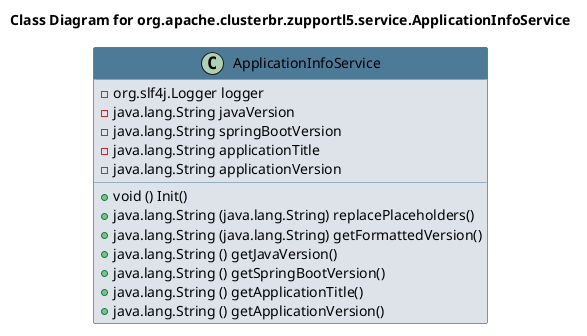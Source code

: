 @startuml 
skinparam class { 
 BackgroundColor #DEE3E9 
 ArrowColor #4D7A97 
 BorderColor #4D7A97 
}
left to right direction 
title Class Diagram for org.apache.clusterbr.zupportl5.service.ApplicationInfoService
skinparam titleBackgroundColor White
skinparam classHeaderBackgroundColor #4D7A97 
skinparam stereotypeCBackgroundColor #F8981D 

class ApplicationInfoService {
 - org.slf4j.Logger logger
 - java.lang.String javaVersion
 - java.lang.String springBootVersion
 - java.lang.String applicationTitle
 - java.lang.String applicationVersion
 + void () Init()
 + java.lang.String (java.lang.String) replacePlaceholders()
 + java.lang.String (java.lang.String) getFormattedVersion()
 + java.lang.String () getJavaVersion()
 + java.lang.String () getSpringBootVersion()
 + java.lang.String () getApplicationTitle()
 + java.lang.String () getApplicationVersion()
}
@enduml